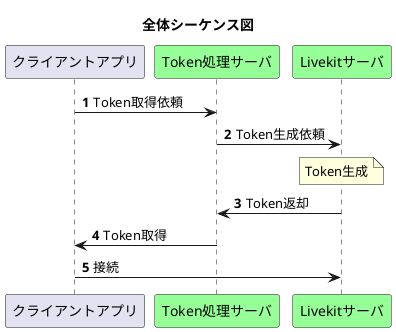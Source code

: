 @startuml 全体シーケンス図

title 全体シーケンス図

participant クライアントアプリ as client
participant Token処理サーバ as nodeApp #PHYSICAL
participant Livekitサーバ as livekitApp #PHYSICAL

autonumber

' Tokenの取得
client -> nodeApp : Token取得依頼
nodeApp -> livekitApp : Token生成依頼
note over livekitApp
Token生成
end note
livekitApp -> nodeApp : Token返却
nodeApp -> client : Token取得

' ルームに接続
client -> livekitApp : 接続

@enduml